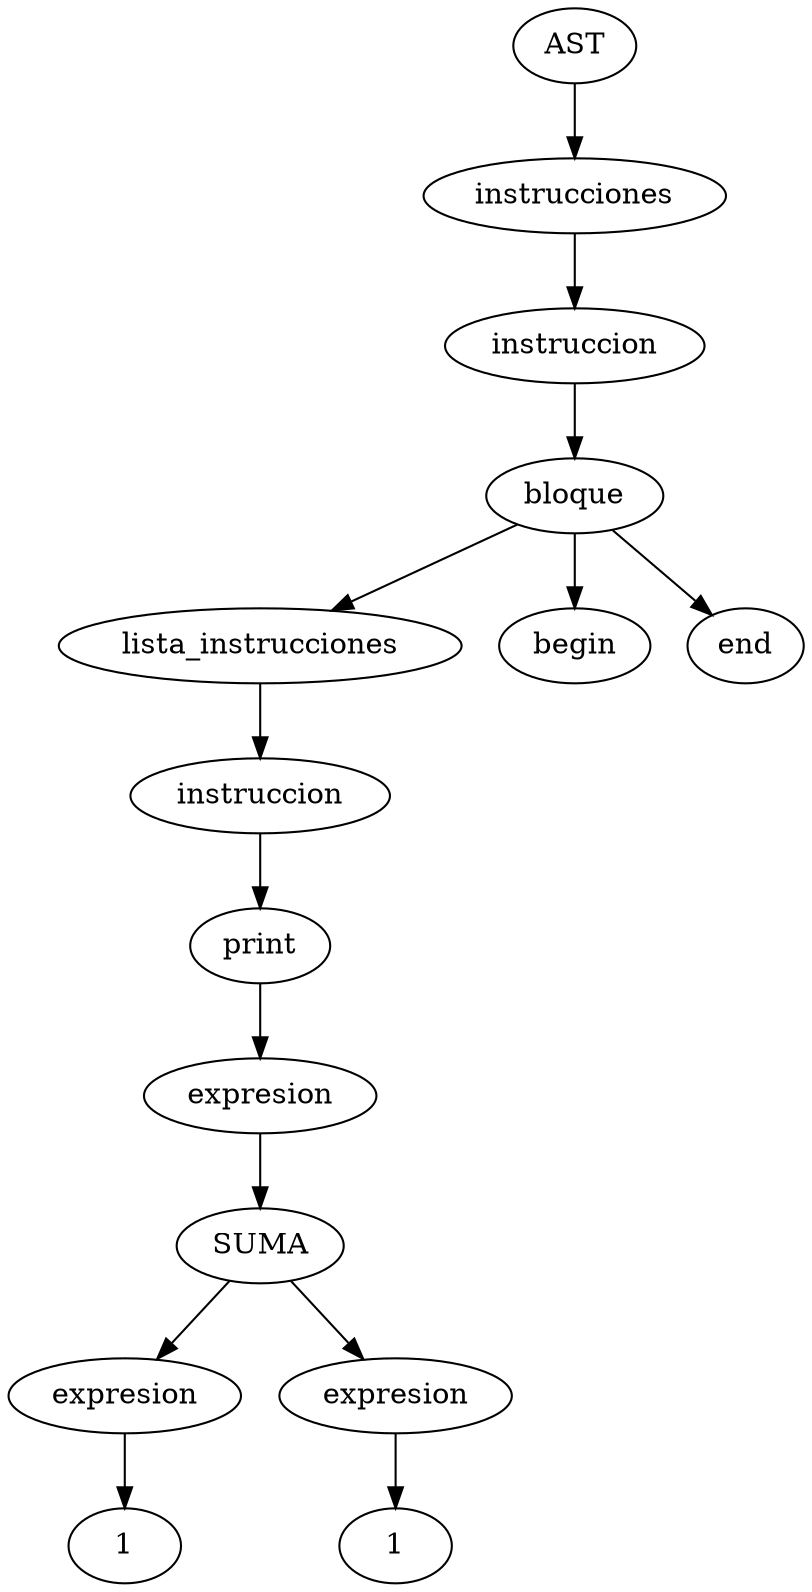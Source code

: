 digraph G {
14[label="AST"];
13[label="instrucciones"];
14->13;
12[label="instruccion"];
8[label="lista_instrucciones"];
9[label="begin"];
10[label="end"];
11[label="bloque"];
12->11;
11->9;
11->8;
11->10;
0[label="1"]
1[label="expresion"]
1->0
2[label="1"]
3[label="expresion"]
3->2
4[label="SUMA"]
5[label="expresion"]
5->4
4->1
4->3
6[label="print"]
7[label="instruccion"]
7->6
6->5

8->7;

13->12;
}